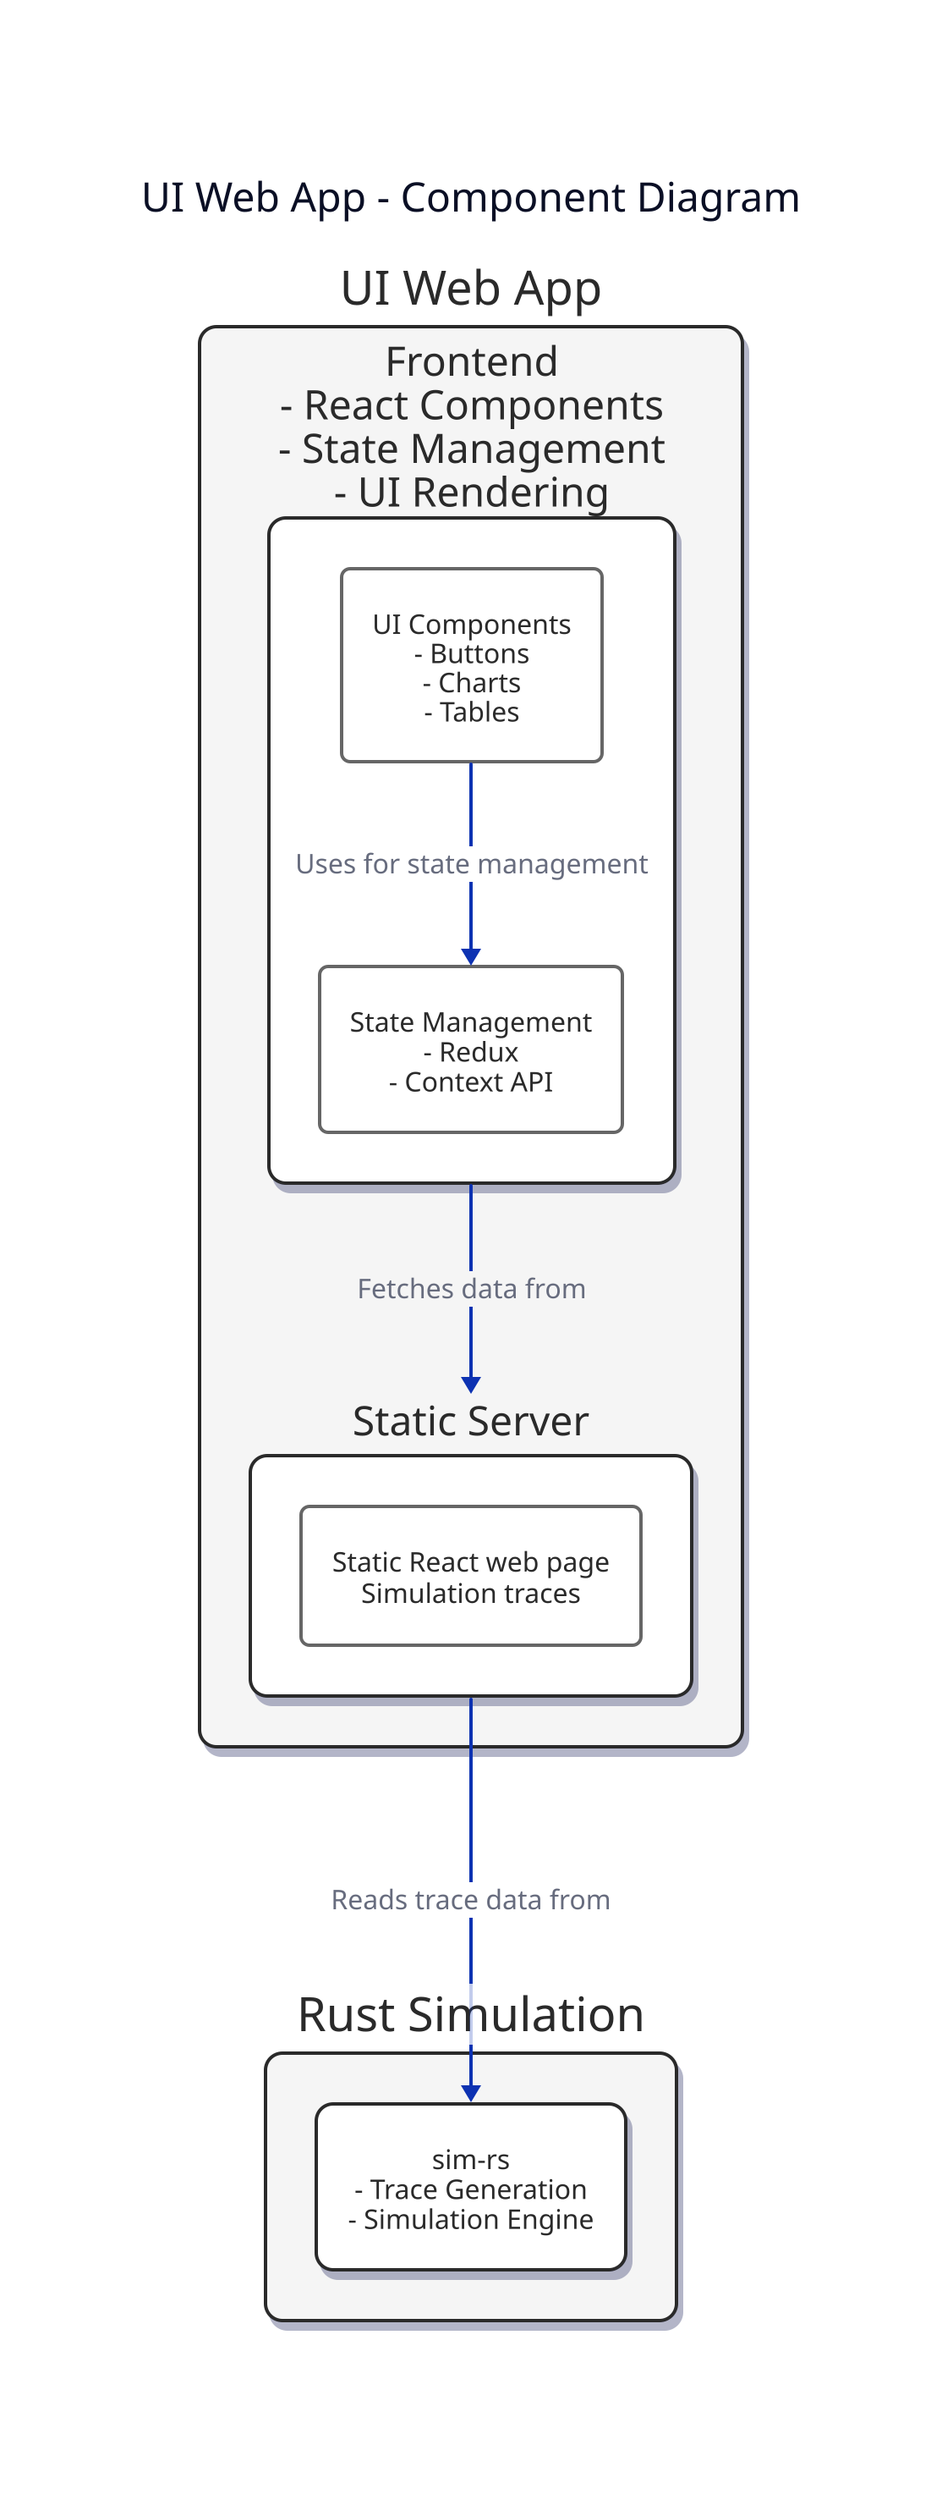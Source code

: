 title: {
  label: "UI Web App - Component Diagram"
  near: top-center
  shape: text
  style.font-size: 24
  style.bold: true
}

# Styles
classes: {
  component: {
    style: {
      stroke: "#2a2a2a"
      fill: "#ffffff"
      font-color: "#2a2a2a"
      border-radius: 10
      shadow: true
    }
  }
  container: {
    style: {
      stroke: "#2a2a2a"
      fill: "#f5f5f5"
      font-color: "#2a2a2a"
      border-radius: 10
      shadow: true
    }
  }
  subcomponent: {
    style: {
      stroke: "#666666"
      fill: "#ffffff"
      font-color: "#2a2a2a"
      border-radius: 5
      shadow: false
    }
  }
}

# Main Containers
ui-app: {
  class: container
  label: "UI Web App"

  frontend: {
    class: component
    label: "Frontend\n- React Components\n- State Management\n- UI Rendering"

    components: {
      class: subcomponent
      label: "UI Components\n- Buttons\n- Charts\n- Tables"
    }

    state: {
      class: subcomponent
      label: "State Management\n- Redux\n- Context API"
    }
  }

  backend: {
    class: component
    label: "Static Server"

    static_files: {
      class: subcomponent
      label: "Static React web page\nSimulation traces"
    }
  }
}

external-systems: {
  class: container
  label: "Rust Simulation"

  sim-rs: {
    class: component
    label: "sim-rs\n- Trace Generation\n- Simulation Engine"
  }
}

# Relationships
ui-app.frontend -> ui-app.backend: "Fetches data from"
ui-app.backend -> external-systems.sim-rs: "Reads trace data from"
ui-app.frontend.components -> ui-app.frontend.state: "Uses for state management"
